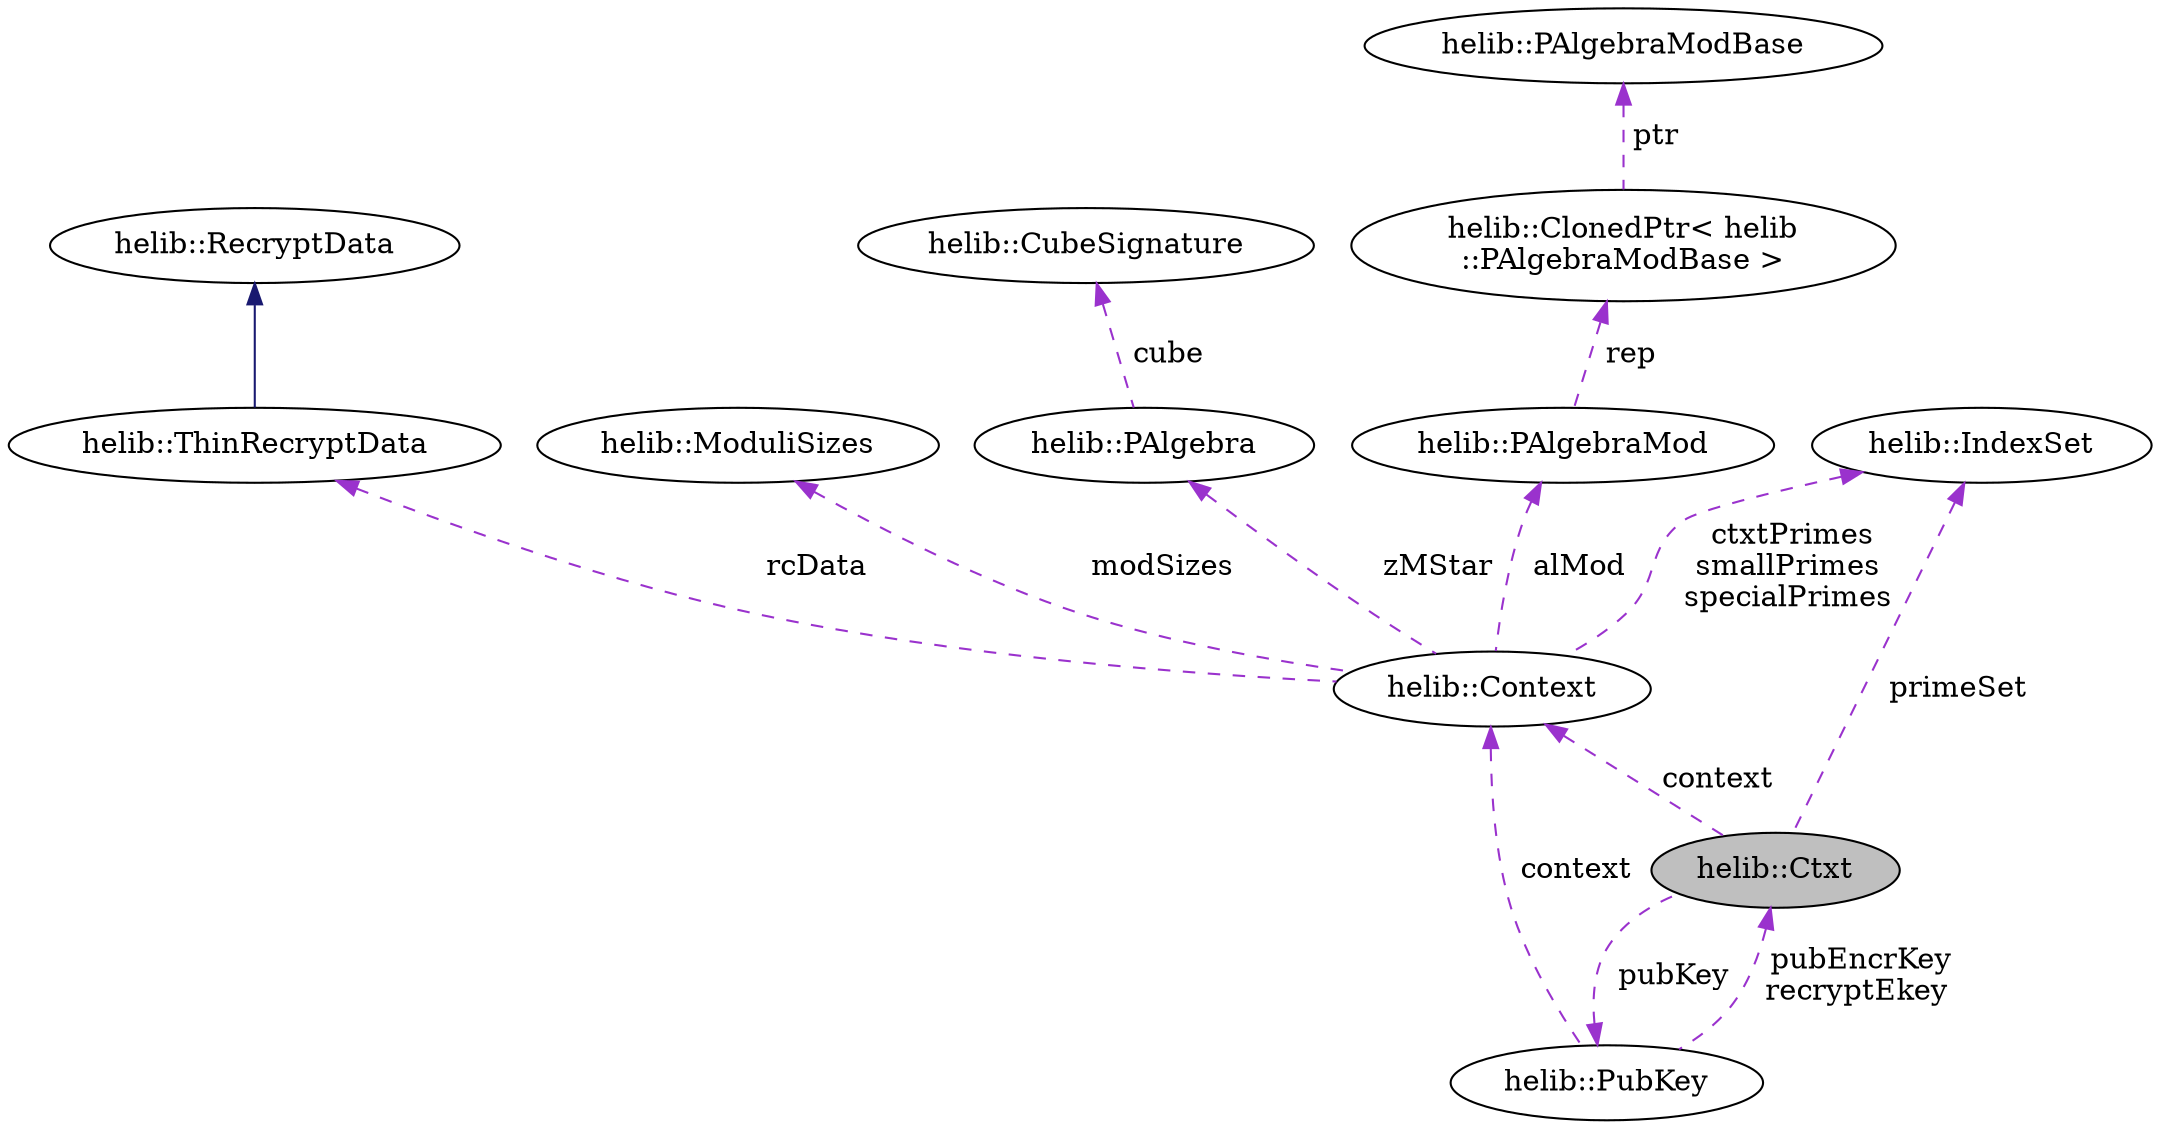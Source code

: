 digraph "helib::Ctxt"
{
  N1 [label="helib::Ctxt",color="black", fillcolor="grey75", style="filled", fontcolor="black"];
  N2 -> N1 [dir="back",color="darkorchid3",style="dashed",label=" context" ];
  N2 [label="helib::Context",color="black", fillcolor="white", style="filled",tooltip="Maintaining the HE scheme parameters. "];
  N3 -> N2 [dir="back",color="darkorchid3",style="dashed",label=" modSizes" ];
  N3 [label="helib::ModuliSizes",color="black", fillcolor="white", style="filled",tooltip="A helper class to map required modulo-sizes to primeSets. "];
  N4 -> N2 [dir="back",color="darkorchid3",style="dashed",label=" rcData" ];
  N4 [label="helib::ThinRecryptData",color="black", fillcolor="white", style="filled",tooltip="Same as above, but for \"thin\" bootstrapping, where the slots are assumed to contain constants..."];
  N5 -> N4 [dir="back",color="midnightblue",style="solid"];
  N5 [label="helib::RecryptData",color="black", fillcolor="white", style="filled",tooltip="A structure to hold recryption-related data inside the Context. "];
  N6 -> N2 [dir="back",color="darkorchid3",style="dashed",label=" ctxtPrimes\nsmallPrimes\nspecialPrimes" ];
  N6 [label="helib::IndexSet",color="black", fillcolor="white", style="filled",tooltip="A dynamic set of non-negative integers. "];
  N7 -> N2 [dir="back",color="darkorchid3",style="dashed",label=" zMStar" ];
  N7 [label="helib::PAlgebra",color="black", fillcolor="white", style="filled",tooltip="The structure of (Z/mZ)* /(p) "];
  N8 -> N7 [dir="back",color="darkorchid3",style="dashed",label=" cube" ];
  N8 [label="helib::CubeSignature",color="black", fillcolor="white", style="filled",tooltip="Holds a vector of dimensions for a hypercube and some additional data. "];
  N9 -> N2 [dir="back",color="darkorchid3",style="dashed",label=" alMod" ];
  N9 [label="helib::PAlgebraMod",color="black", fillcolor="white", style="filled",tooltip="The structure of Z[X]/(Phi_m(X), p) "];
  N10 -> N9 [dir="back",color="darkorchid3",style="dashed",label=" rep" ];
  N10 [label="helib::ClonedPtr\< helib\l::PAlgebraModBase \>",color="black", fillcolor="white", style="filled"];
  N11 -> N10 [dir="back",color="darkorchid3",style="dashed",label=" ptr" ];
  N11 [label="helib::PAlgebraModBase",color="black", fillcolor="white", style="filled",tooltip="Virtual base class for PAlgebraMod. "];
  N6 -> N1 [dir="back",color="darkorchid3",style="dashed",label=" primeSet" ];
  N12 -> N1 [dir="back",color="darkorchid3",style="dashed",label=" pubKey" ];
  N12 [label="helib::PubKey",color="black", fillcolor="white", style="filled",tooltip="The public key. "];
  N1 -> N12 [dir="back",color="darkorchid3",style="dashed",label=" pubEncrKey\nrecryptEkey" ];
  N2 -> N12 [dir="back",color="darkorchid3",style="dashed",label=" context" ];
}
